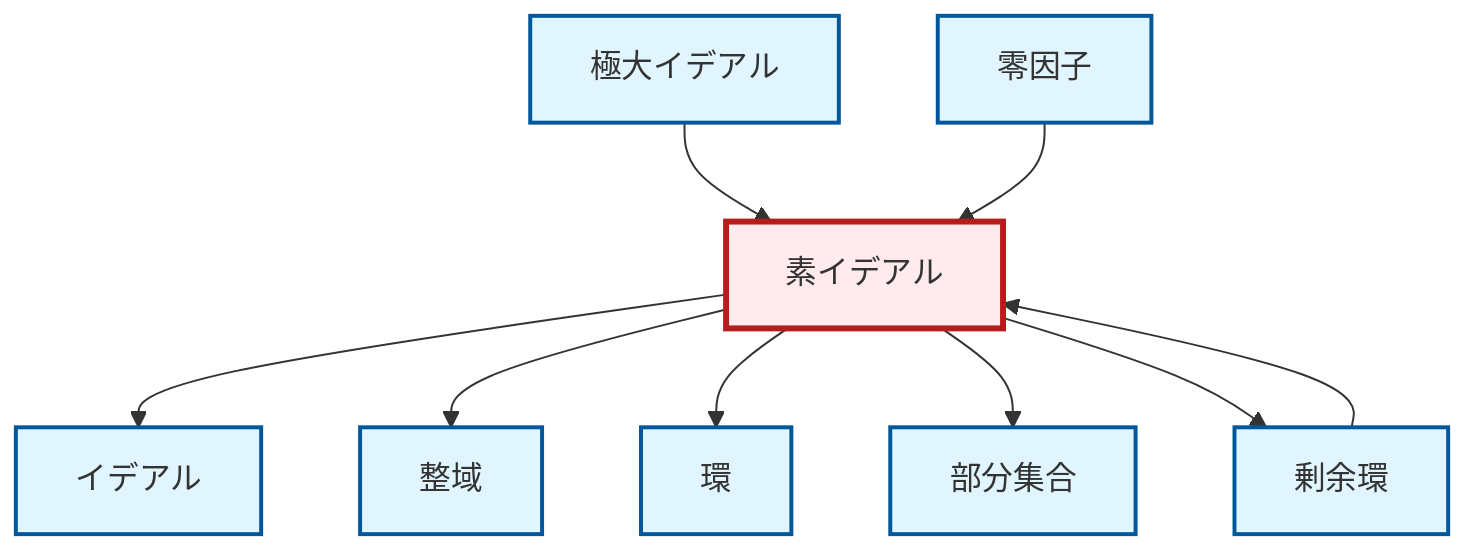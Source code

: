 graph TD
    classDef definition fill:#e1f5fe,stroke:#01579b,stroke-width:2px
    classDef theorem fill:#f3e5f5,stroke:#4a148c,stroke-width:2px
    classDef axiom fill:#fff3e0,stroke:#e65100,stroke-width:2px
    classDef example fill:#e8f5e9,stroke:#1b5e20,stroke-width:2px
    classDef current fill:#ffebee,stroke:#b71c1c,stroke-width:3px
    def-integral-domain["整域"]:::definition
    def-prime-ideal["素イデアル"]:::definition
    def-ring["環"]:::definition
    def-ideal["イデアル"]:::definition
    def-maximal-ideal["極大イデアル"]:::definition
    def-subset["部分集合"]:::definition
    def-zero-divisor["零因子"]:::definition
    def-quotient-ring["剰余環"]:::definition
    def-prime-ideal --> def-ideal
    def-maximal-ideal --> def-prime-ideal
    def-prime-ideal --> def-integral-domain
    def-prime-ideal --> def-ring
    def-quotient-ring --> def-prime-ideal
    def-zero-divisor --> def-prime-ideal
    def-prime-ideal --> def-subset
    def-prime-ideal --> def-quotient-ring
    class def-prime-ideal current